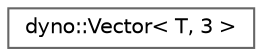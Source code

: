 digraph "Graphical Class Hierarchy"
{
 // LATEX_PDF_SIZE
  bgcolor="transparent";
  edge [fontname=Helvetica,fontsize=10,labelfontname=Helvetica,labelfontsize=10];
  node [fontname=Helvetica,fontsize=10,shape=box,height=0.2,width=0.4];
  rankdir="LR";
  Node0 [id="Node000000",label="dyno::Vector\< T, 3 \>",height=0.2,width=0.4,color="grey40", fillcolor="white", style="filled",URL="$classdyno_1_1_vector_3_01_t_00_013_01_4.html",tooltip=" "];
}
